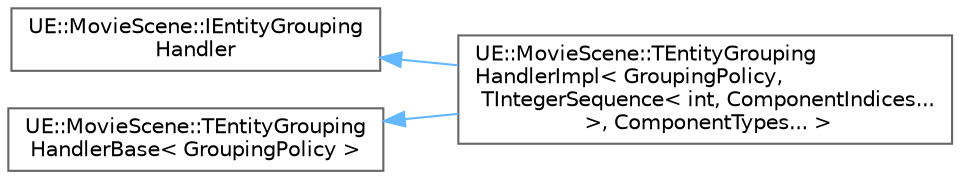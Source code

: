 digraph "Graphical Class Hierarchy"
{
 // INTERACTIVE_SVG=YES
 // LATEX_PDF_SIZE
  bgcolor="transparent";
  edge [fontname=Helvetica,fontsize=10,labelfontname=Helvetica,labelfontsize=10];
  node [fontname=Helvetica,fontsize=10,shape=box,height=0.2,width=0.4];
  rankdir="LR";
  Node0 [id="Node000000",label="UE::MovieScene::IEntityGrouping\lHandler",height=0.2,width=0.4,color="grey40", fillcolor="white", style="filled",URL="$d5/d0b/structUE_1_1MovieScene_1_1IEntityGroupingHandler.html",tooltip="Base class for grouping handlers, used by the grouping system (see below)."];
  Node0 -> Node1 [id="edge9595_Node000000_Node000001",dir="back",color="steelblue1",style="solid",tooltip=" "];
  Node1 [id="Node000001",label="UE::MovieScene::TEntityGrouping\lHandlerImpl\< GroupingPolicy,\l TIntegerSequence\< int, ComponentIndices...\l \>, ComponentTypes... \>",height=0.2,width=0.4,color="grey40", fillcolor="white", style="filled",URL="$d7/d0c/structUE_1_1MovieScene_1_1TEntityGroupingHandlerImpl_3_01GroupingPolicy_00_01TIntegerSequence_3_04a6d351f13d04378a1074c4ae1ccb04.html",tooltip=" "];
  Node2 [id="Node000002",label="UE::MovieScene::TEntityGrouping\lHandlerBase\< GroupingPolicy \>",height=0.2,width=0.4,color="grey40", fillcolor="white", style="filled",URL="$d5/d53/structUE_1_1MovieScene_1_1TEntityGroupingHandlerBase.html",tooltip=" "];
  Node2 -> Node1 [id="edge9596_Node000002_Node000001",dir="back",color="steelblue1",style="solid",tooltip=" "];
}
